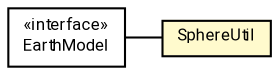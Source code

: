 #!/usr/local/bin/dot
#
# Class diagram 
# Generated by UMLGraph version R5_7_2-60-g0e99a6 (http://www.spinellis.gr/umlgraph/)
#

digraph G {
	graph [fontnames="svg"]
	edge [fontname="Roboto",fontsize=7,labelfontname="Roboto",labelfontsize=7,color="black"];
	node [fontname="Roboto",fontcolor="black",fontsize=8,shape=plaintext,margin=0,width=0,height=0];
	nodesep=0.15;
	ranksep=0.25;
	rankdir=LR;
	// de.lmu.ifi.dbs.elki.math.geodesy.SphereUtil
	c9906384 [label=<<table title="de.lmu.ifi.dbs.elki.math.geodesy.SphereUtil" border="0" cellborder="1" cellspacing="0" cellpadding="2" bgcolor="lemonChiffon" href="SphereUtil.html" target="_parent">
		<tr><td><table border="0" cellspacing="0" cellpadding="1">
		<tr><td align="center" balign="center"> <font face="Roboto">SphereUtil</font> </td></tr>
		</table></td></tr>
		</table>>, URL="SphereUtil.html"];
	// de.lmu.ifi.dbs.elki.math.geodesy.EarthModel
	c9906738 [label=<<table title="de.lmu.ifi.dbs.elki.math.geodesy.EarthModel" border="0" cellborder="1" cellspacing="0" cellpadding="2" href="EarthModel.html" target="_parent">
		<tr><td><table border="0" cellspacing="0" cellpadding="1">
		<tr><td align="center" balign="center"> &#171;interface&#187; </td></tr>
		<tr><td align="center" balign="center"> <font face="Roboto">EarthModel</font> </td></tr>
		</table></td></tr>
		</table>>, URL="EarthModel.html"];
	// de.lmu.ifi.dbs.elki.math.geodesy.EarthModel assoc de.lmu.ifi.dbs.elki.math.geodesy.SphereUtil
	c9906738 -> c9906384 [arrowhead=none,weight=2];
}

